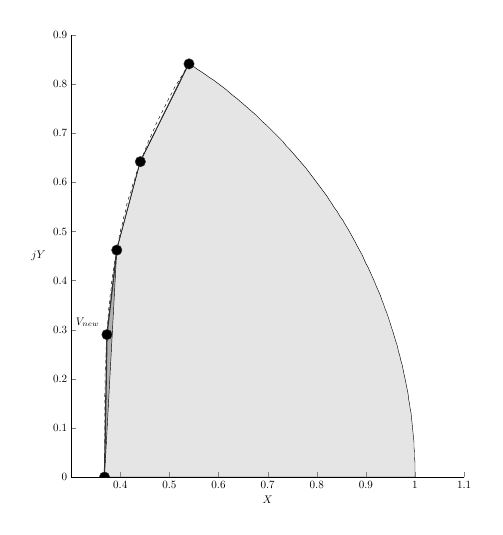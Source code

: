 % This file was created by matlab2tikz.
%
%The latest updates can be retrieved from
%  http://www.mathworks.com/matlabcentral/fileexchange/22022-matlab2tikz-matlab2tikz
%where you can also make suggestions and rate matlab2tikz.
%
\begin{tikzpicture}[scale=0.4]

  \begin{axis}[%
  width=4.913in,
  height=5.527in,
  scale only axis,
  axis on top=true,
  xmin=0.3,
  xmax=1.1,
  ymin=0,
  ymax=0.9,
  axis x line*=bottom,
  axis y line*=left,
  xlabel={$X$},
  ylabel={$jY$},
  xtick={0.4,0.5,0.6,0.7,0.8,0.9,1,1.1},
  ylabel style={rotate=-90},
  ytick distance = 0.1
  ]
  \addplot [color=black, dashed, forget plot]
    table[row sep=crcr]{%
  0.54	0.841\\
  0.535	0.833\\
  0.53	0.825\\
  0.525	0.816\\
  0.52	0.808\\
  0.515	0.8\\
  0.51	0.792\\
  0.506	0.783\\
  0.501	0.775\\
  0.497	0.767\\
  0.493	0.759\\
  0.489	0.751\\
  0.485	0.743\\
  0.481	0.735\\
  0.477	0.727\\
  0.473	0.719\\
  0.47	0.711\\
  0.466	0.703\\
  0.463	0.695\\
  0.459	0.688\\
  0.456	0.68\\
  0.453	0.672\\
  0.45	0.664\\
  0.447	0.657\\
  0.444	0.649\\
  0.441	0.642\\
  0.439	0.634\\
  0.436	0.627\\
  0.433	0.619\\
  0.431	0.612\\
  0.429	0.604\\
  0.426	0.597\\
  0.424	0.59\\
  0.422	0.582\\
  0.42	0.575\\
  0.417	0.568\\
  0.415	0.561\\
  0.413	0.553\\
  0.412	0.546\\
  0.41	0.539\\
  0.408	0.532\\
  0.406	0.525\\
  0.405	0.518\\
  0.403	0.511\\
  0.401	0.504\\
  0.4	0.497\\
  0.398	0.49\\
  0.397	0.483\\
  0.396	0.476\\
  0.394	0.469\\
  0.393	0.462\\
  0.392	0.455\\
  0.391	0.448\\
  0.389	0.441\\
  0.388	0.435\\
  0.387	0.428\\
  0.386	0.421\\
  0.385	0.414\\
  0.384	0.407\\
  0.383	0.4\\
  0.382	0.394\\
  0.382	0.387\\
  0.381	0.38\\
  0.38	0.373\\
  0.379	0.366\\
  0.378	0.36\\
  0.378	0.353\\
  0.377	0.346\\
  0.376	0.339\\
  0.376	0.332\\
  0.375	0.325\\
  0.375	0.318\\
  0.374	0.311\\
  0.374	0.304\\
  0.373	0.297\\
  0.373	0.29\\
  0.372	0.283\\
  0.372	0.276\\
  0.372	0.269\\
  0.371	0.261\\
  0.371	0.254\\
  0.371	0.246\\
  0.37	0.239\\
  0.37	0.231\\
  0.37	0.223\\
  0.369	0.215\\
  0.369	0.207\\
  0.369	0.198\\
  0.369	0.19\\
  0.369	0.181\\
  0.369	0.172\\
  0.368	0.162\\
  0.368	0.152\\
  0.368	0.142\\
  0.368	0.131\\
  0.368	0.119\\
  0.368	0.106\\
  0.368	0.091\\
  0.368	0.074\\
  0.368	0.052\\
  0.368	0\\
  };

  \draw [color=Black!80, fill=Black!30, very thick] (0.368, 0) -- (0.373, 0.29) -- (0.393, 0.462) -- (0.441, 0.642) -- (0.54, 0.842) -- (0.368, 0);

  \addplot [color=Black, fill=Gray!20, forget plot]
    table[row sep=crcr]{%
  1	0\\
  1.0	0.01\\
  1.0	0.02\\
  1.0	0.03\\
  0.999	0.04\\
  0.999	0.05\\
  0.998	0.06\\
  0.998	0.07\\
  0.997	0.08\\
  0.996	0.09\\
  0.995	0.1\\
  0.994	0.11\\
  0.993	0.12\\
  0.992	0.13\\
  0.99	0.14\\
  0.989	0.149\\
  0.987	0.159\\
  0.986	0.169\\
  0.984	0.179\\
  0.982	0.189\\
  0.98	0.199\\
  0.978	0.208\\
  0.976	0.218\\
  0.974	0.228\\
  0.971	0.238\\
  0.969	0.247\\
  0.966	0.257\\
  0.964	0.267\\
  0.961	0.276\\
  0.958	0.286\\
  0.955	0.296\\
  0.952	0.305\\
  0.949	0.315\\
  0.946	0.324\\
  0.943	0.333\\
  0.939	0.343\\
  0.936	0.352\\
  0.932	0.362\\
  0.929	0.371\\
  0.925	0.38\\
  0.921	0.389\\
  0.917	0.399\\
  0.913	0.408\\
  0.909	0.417\\
  0.905	0.426\\
  0.9	0.435\\
  0.896	0.444\\
  0.892	0.453\\
  0.887	0.462\\
  0.882	0.471\\
  0.878	0.479\\
  0.873	0.488\\
  0.868	0.497\\
  0.863	0.506\\
  0.858	0.514\\
  0.853	0.523\\
  0.847	0.531\\
  0.842	0.54\\
  0.836	0.548\\
  0.831	0.556\\
  0.825	0.565\\
  0.82	0.573\\
  0.814	0.581\\
  0.808	0.589\\
  0.802	0.597\\
  0.796	0.605\\
  0.79	0.613\\
  0.784	0.621\\
  0.778	0.629\\
  0.771	0.637\\
  0.765	0.644\\
  0.758	0.652\\
  0.752	0.659\\
  0.745	0.667\\
  0.738	0.674\\
  0.732	0.682\\
  0.725	0.689\\
  0.718	0.696\\
  0.711	0.703\\
  0.704	0.71\\
  0.697	0.717\\
  0.689	0.724\\
  0.682	0.731\\
  0.675	0.738\\
  0.667	0.745\\
  0.66	0.751\\
  0.652	0.758\\
  0.645	0.764\\
  0.637	0.771\\
  0.629	0.777\\
  0.622	0.783\\
  0.614	0.79\\
  0.606	0.796\\
  0.598	0.802\\
  0.59	0.808\\
  0.582	0.813\\
  0.574	0.819\\
  0.565	0.825\\
  0.557	0.83\\
  0.549	0.836\\
  0.54	0.841\\
  0.441 0.642\\
  0.393 0.462\\
  0.368 0\\
  1 0\\
  };

  \node [circle, draw, Black!80, fill=Black!80, fill=Black, minimum size=1pt] at (0.368, 0) {};
  \node [circle, draw, Black!80, fill=Black!80, fill=Black, minimum size=1pt] at (0.54, 0.841) {};
  \node [circle, draw, Black!80, fill=Black!80, fill=Black, minimum size=1pt] at (0.393, 0.462) {};
  \node [circle, draw, Black!80, fill=Black!80, fill=Black, minimum size=1pt] at (0.441, 0.642) {};
  \node [circle, draw, Black!80, fill=Black!80, fill=Black, minimum size=1pt, label=above left:$V_{new}$] at (0.373, 0.29) {};

  \end{axis}
  \end{tikzpicture}%